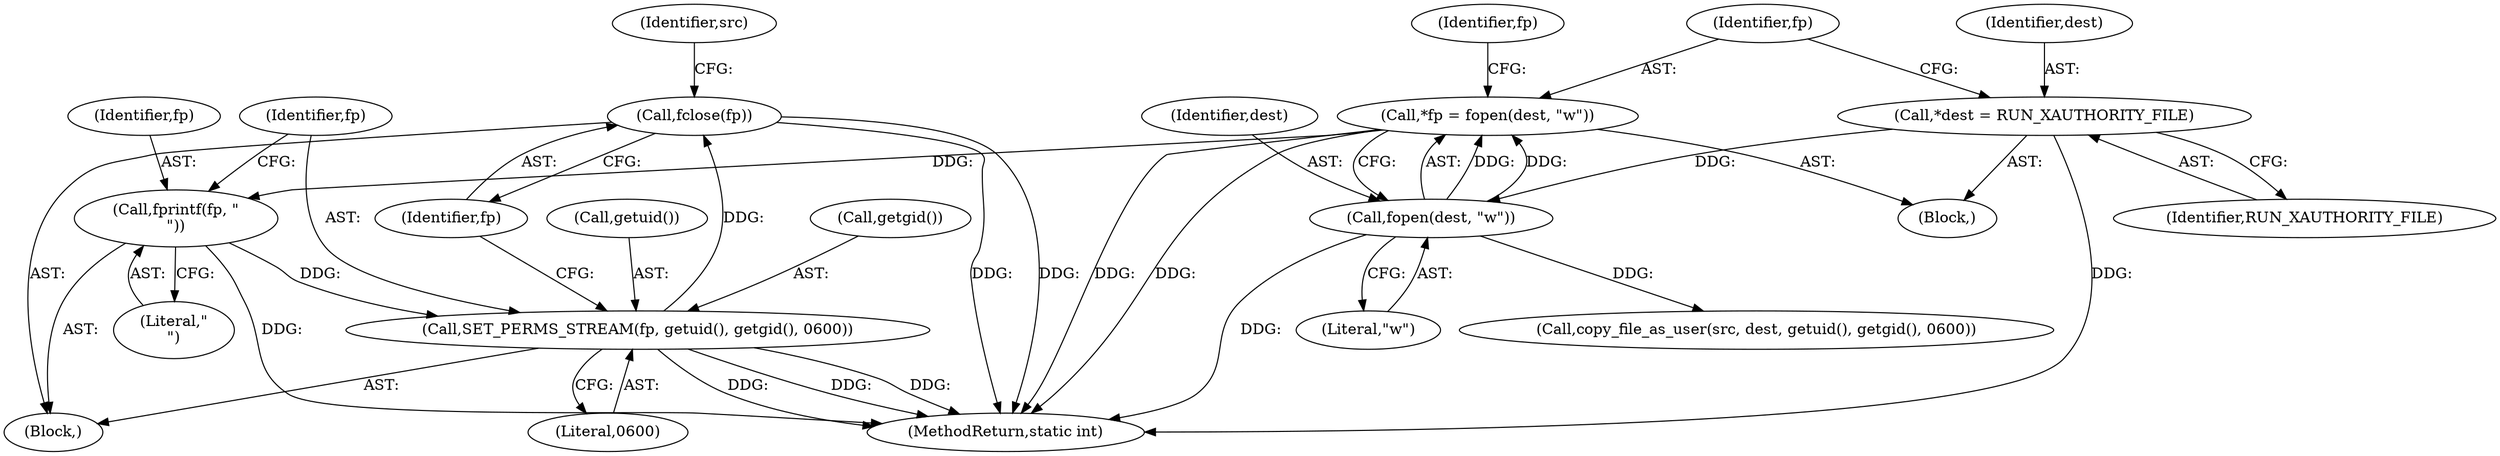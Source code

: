 digraph "0_firejail_903fd8a0789ca3cc3c21d84cd0282481515592ef_3@API" {
"1000129" [label="(Call,fclose(fp))"];
"1000124" [label="(Call,SET_PERMS_STREAM(fp, getuid(), getgid(), 0600))"];
"1000121" [label="(Call,fprintf(fp, \"\n\"))"];
"1000113" [label="(Call,*fp = fopen(dest, \"w\"))"];
"1000115" [label="(Call,fopen(dest, \"w\"))"];
"1000109" [label="(Call,*dest = RUN_XAUTHORITY_FILE)"];
"1000113" [label="(Call,*fp = fopen(dest, \"w\"))"];
"1000115" [label="(Call,fopen(dest, \"w\"))"];
"1000175" [label="(MethodReturn,static int)"];
"1000126" [label="(Call,getuid())"];
"1000122" [label="(Identifier,fp)"];
"1000123" [label="(Literal,\"\n\")"];
"1000130" [label="(Identifier,fp)"];
"1000162" [label="(Call,copy_file_as_user(src, dest, getuid(), getgid(), 0600))"];
"1000111" [label="(Identifier,RUN_XAUTHORITY_FILE)"];
"1000110" [label="(Identifier,dest)"];
"1000135" [label="(Identifier,src)"];
"1000125" [label="(Identifier,fp)"];
"1000116" [label="(Identifier,dest)"];
"1000121" [label="(Call,fprintf(fp, \"\n\"))"];
"1000105" [label="(Block,)"];
"1000120" [label="(Block,)"];
"1000114" [label="(Identifier,fp)"];
"1000117" [label="(Literal,\"w\")"];
"1000129" [label="(Call,fclose(fp))"];
"1000119" [label="(Identifier,fp)"];
"1000127" [label="(Call,getgid())"];
"1000109" [label="(Call,*dest = RUN_XAUTHORITY_FILE)"];
"1000128" [label="(Literal,0600)"];
"1000124" [label="(Call,SET_PERMS_STREAM(fp, getuid(), getgid(), 0600))"];
"1000129" -> "1000120"  [label="AST: "];
"1000129" -> "1000130"  [label="CFG: "];
"1000130" -> "1000129"  [label="AST: "];
"1000135" -> "1000129"  [label="CFG: "];
"1000129" -> "1000175"  [label="DDG: "];
"1000129" -> "1000175"  [label="DDG: "];
"1000124" -> "1000129"  [label="DDG: "];
"1000124" -> "1000120"  [label="AST: "];
"1000124" -> "1000128"  [label="CFG: "];
"1000125" -> "1000124"  [label="AST: "];
"1000126" -> "1000124"  [label="AST: "];
"1000127" -> "1000124"  [label="AST: "];
"1000128" -> "1000124"  [label="AST: "];
"1000130" -> "1000124"  [label="CFG: "];
"1000124" -> "1000175"  [label="DDG: "];
"1000124" -> "1000175"  [label="DDG: "];
"1000124" -> "1000175"  [label="DDG: "];
"1000121" -> "1000124"  [label="DDG: "];
"1000121" -> "1000120"  [label="AST: "];
"1000121" -> "1000123"  [label="CFG: "];
"1000122" -> "1000121"  [label="AST: "];
"1000123" -> "1000121"  [label="AST: "];
"1000125" -> "1000121"  [label="CFG: "];
"1000121" -> "1000175"  [label="DDG: "];
"1000113" -> "1000121"  [label="DDG: "];
"1000113" -> "1000105"  [label="AST: "];
"1000113" -> "1000115"  [label="CFG: "];
"1000114" -> "1000113"  [label="AST: "];
"1000115" -> "1000113"  [label="AST: "];
"1000119" -> "1000113"  [label="CFG: "];
"1000113" -> "1000175"  [label="DDG: "];
"1000113" -> "1000175"  [label="DDG: "];
"1000115" -> "1000113"  [label="DDG: "];
"1000115" -> "1000113"  [label="DDG: "];
"1000115" -> "1000117"  [label="CFG: "];
"1000116" -> "1000115"  [label="AST: "];
"1000117" -> "1000115"  [label="AST: "];
"1000115" -> "1000175"  [label="DDG: "];
"1000109" -> "1000115"  [label="DDG: "];
"1000115" -> "1000162"  [label="DDG: "];
"1000109" -> "1000105"  [label="AST: "];
"1000109" -> "1000111"  [label="CFG: "];
"1000110" -> "1000109"  [label="AST: "];
"1000111" -> "1000109"  [label="AST: "];
"1000114" -> "1000109"  [label="CFG: "];
"1000109" -> "1000175"  [label="DDG: "];
}
